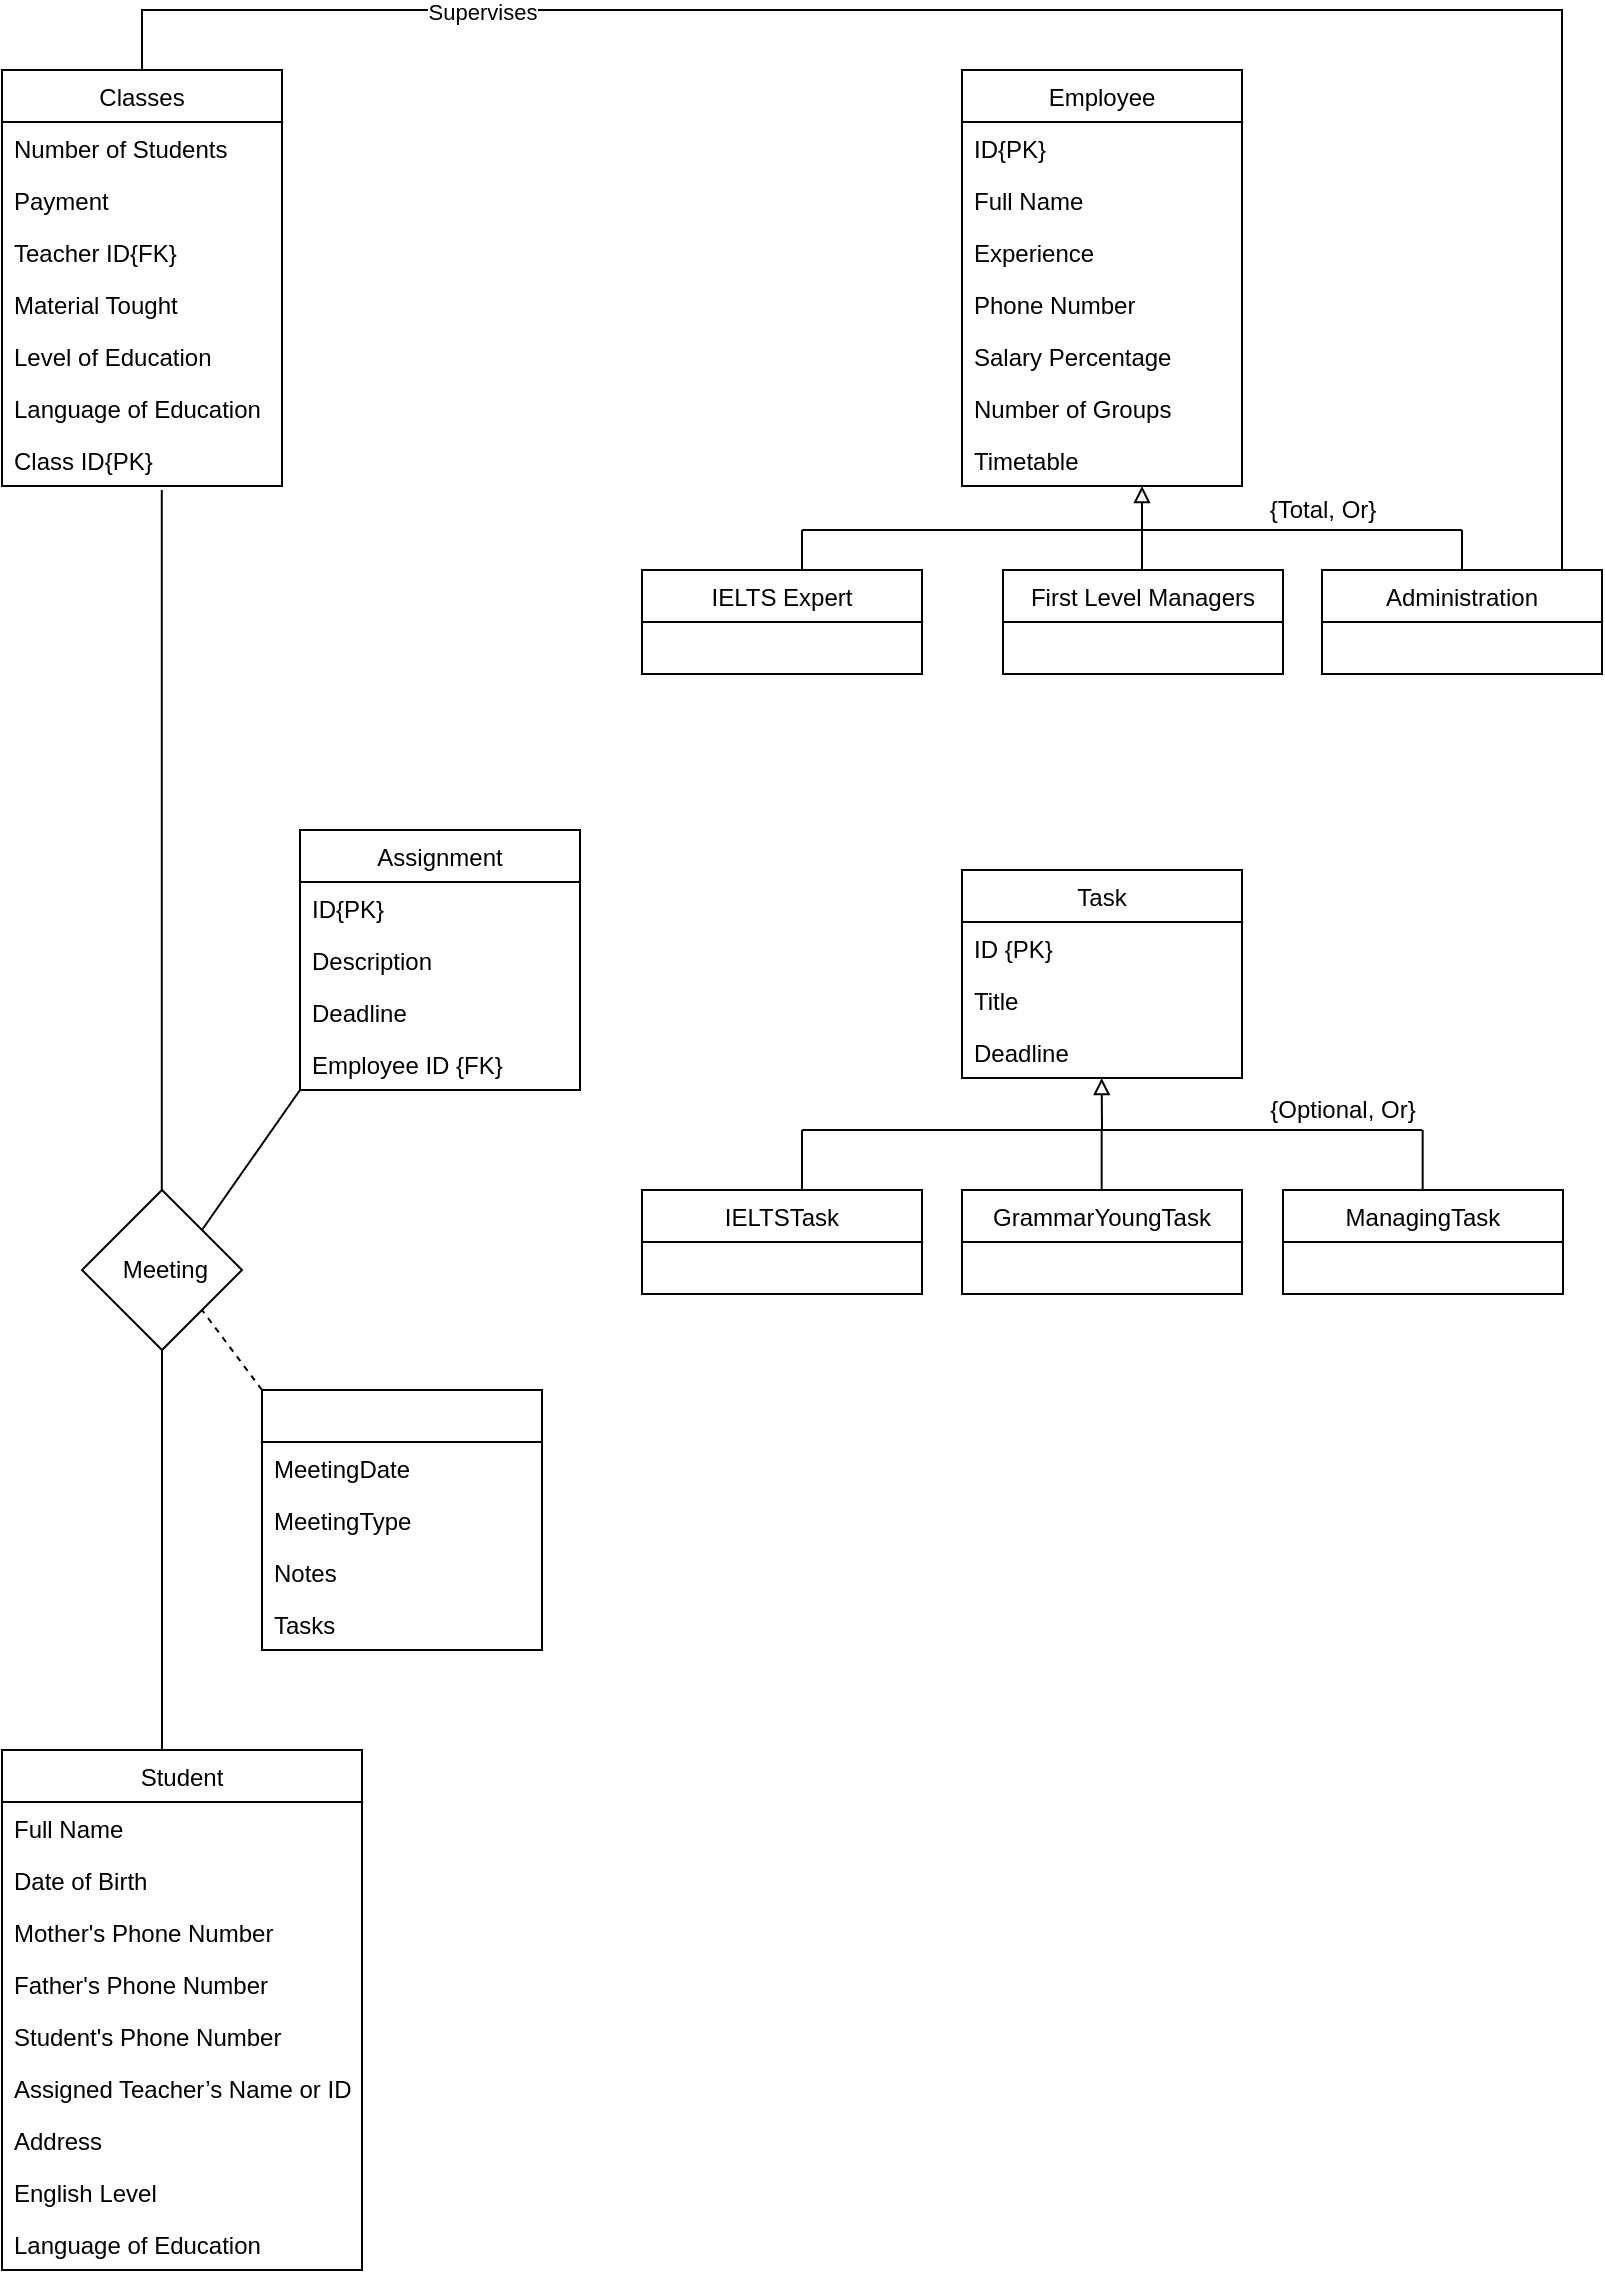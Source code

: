<mxfile version="15.3.7" type="github">
  <diagram id="M4Xhn0rBgPrTl_8bc3lY" name="Page-1">
    <mxGraphModel dx="2274" dy="750" grid="1" gridSize="10" guides="1" tooltips="1" connect="1" arrows="1" fold="1" page="1" pageScale="1" pageWidth="827" pageHeight="1169" math="0" shadow="0">
      <root>
        <mxCell id="0" />
        <mxCell id="1" parent="0" />
        <mxCell id="coNjwjQMjVHrAwpzzyyv-1" value="Student" style="swimlane;fontStyle=0;childLayout=stackLayout;horizontal=1;startSize=26;fillColor=none;horizontalStack=0;resizeParent=1;resizeParentMax=0;resizeLast=0;collapsible=1;marginBottom=0;" vertex="1" parent="1">
          <mxGeometry x="-800" y="880" width="180" height="260" as="geometry" />
        </mxCell>
        <mxCell id="coNjwjQMjVHrAwpzzyyv-2" value="Full Name" style="text;strokeColor=none;fillColor=none;align=left;verticalAlign=top;spacingLeft=4;spacingRight=4;overflow=hidden;rotatable=0;points=[[0,0.5],[1,0.5]];portConstraint=eastwest;" vertex="1" parent="coNjwjQMjVHrAwpzzyyv-1">
          <mxGeometry y="26" width="180" height="26" as="geometry" />
        </mxCell>
        <mxCell id="coNjwjQMjVHrAwpzzyyv-3" value="Date of Birth" style="text;strokeColor=none;fillColor=none;align=left;verticalAlign=top;spacingLeft=4;spacingRight=4;overflow=hidden;rotatable=0;points=[[0,0.5],[1,0.5]];portConstraint=eastwest;" vertex="1" parent="coNjwjQMjVHrAwpzzyyv-1">
          <mxGeometry y="52" width="180" height="26" as="geometry" />
        </mxCell>
        <mxCell id="coNjwjQMjVHrAwpzzyyv-4" value="Mother&#39;s Phone Number" style="text;strokeColor=none;fillColor=none;align=left;verticalAlign=top;spacingLeft=4;spacingRight=4;overflow=hidden;rotatable=0;points=[[0,0.5],[1,0.5]];portConstraint=eastwest;" vertex="1" parent="coNjwjQMjVHrAwpzzyyv-1">
          <mxGeometry y="78" width="180" height="26" as="geometry" />
        </mxCell>
        <mxCell id="coNjwjQMjVHrAwpzzyyv-5" value="Father&#39;s Phone Number" style="text;strokeColor=none;fillColor=none;align=left;verticalAlign=top;spacingLeft=4;spacingRight=4;overflow=hidden;rotatable=0;points=[[0,0.5],[1,0.5]];portConstraint=eastwest;" vertex="1" parent="coNjwjQMjVHrAwpzzyyv-1">
          <mxGeometry y="104" width="180" height="26" as="geometry" />
        </mxCell>
        <mxCell id="coNjwjQMjVHrAwpzzyyv-6" value="Student&#39;s Phone Number" style="text;strokeColor=none;fillColor=none;align=left;verticalAlign=top;spacingLeft=4;spacingRight=4;overflow=hidden;rotatable=0;points=[[0,0.5],[1,0.5]];portConstraint=eastwest;" vertex="1" parent="coNjwjQMjVHrAwpzzyyv-1">
          <mxGeometry y="130" width="180" height="26" as="geometry" />
        </mxCell>
        <mxCell id="coNjwjQMjVHrAwpzzyyv-7" value="Assigned Teacher’s Name or ID " style="text;strokeColor=none;fillColor=none;align=left;verticalAlign=top;spacingLeft=4;spacingRight=4;overflow=hidden;rotatable=0;points=[[0,0.5],[1,0.5]];portConstraint=eastwest;" vertex="1" parent="coNjwjQMjVHrAwpzzyyv-1">
          <mxGeometry y="156" width="180" height="26" as="geometry" />
        </mxCell>
        <mxCell id="coNjwjQMjVHrAwpzzyyv-8" value="Address" style="text;strokeColor=none;fillColor=none;align=left;verticalAlign=top;spacingLeft=4;spacingRight=4;overflow=hidden;rotatable=0;points=[[0,0.5],[1,0.5]];portConstraint=eastwest;" vertex="1" parent="coNjwjQMjVHrAwpzzyyv-1">
          <mxGeometry y="182" width="180" height="26" as="geometry" />
        </mxCell>
        <mxCell id="coNjwjQMjVHrAwpzzyyv-9" value="English Level" style="text;strokeColor=none;fillColor=none;align=left;verticalAlign=top;spacingLeft=4;spacingRight=4;overflow=hidden;rotatable=0;points=[[0,0.5],[1,0.5]];portConstraint=eastwest;" vertex="1" parent="coNjwjQMjVHrAwpzzyyv-1">
          <mxGeometry y="208" width="180" height="26" as="geometry" />
        </mxCell>
        <mxCell id="coNjwjQMjVHrAwpzzyyv-10" value="Language of Education" style="text;strokeColor=none;fillColor=none;align=left;verticalAlign=top;spacingLeft=4;spacingRight=4;overflow=hidden;rotatable=0;points=[[0,0.5],[1,0.5]];portConstraint=eastwest;" vertex="1" parent="coNjwjQMjVHrAwpzzyyv-1">
          <mxGeometry y="234" width="180" height="26" as="geometry" />
        </mxCell>
        <mxCell id="coNjwjQMjVHrAwpzzyyv-11" value="IELTSTask" style="swimlane;fontStyle=0;childLayout=stackLayout;horizontal=1;startSize=26;fillColor=none;horizontalStack=0;resizeParent=1;resizeParentMax=0;resizeLast=0;collapsible=1;marginBottom=0;" vertex="1" parent="1">
          <mxGeometry x="-480" y="600" width="140" height="52" as="geometry" />
        </mxCell>
        <mxCell id="coNjwjQMjVHrAwpzzyyv-15" value="GrammarYoungTask" style="swimlane;fontStyle=0;childLayout=stackLayout;horizontal=1;startSize=26;fillColor=none;horizontalStack=0;resizeParent=1;resizeParentMax=0;resizeLast=0;collapsible=1;marginBottom=0;" vertex="1" parent="1">
          <mxGeometry x="-320" y="600" width="140" height="52" as="geometry" />
        </mxCell>
        <mxCell id="coNjwjQMjVHrAwpzzyyv-16" value="ManagingTask" style="swimlane;fontStyle=0;childLayout=stackLayout;horizontal=1;startSize=26;fillColor=none;horizontalStack=0;resizeParent=1;resizeParentMax=0;resizeLast=0;collapsible=1;marginBottom=0;" vertex="1" parent="1">
          <mxGeometry x="-159.5" y="600" width="140" height="52" as="geometry" />
        </mxCell>
        <mxCell id="coNjwjQMjVHrAwpzzyyv-17" value="Task" style="swimlane;fontStyle=0;childLayout=stackLayout;horizontal=1;startSize=26;fillColor=none;horizontalStack=0;resizeParent=1;resizeParentMax=0;resizeLast=0;collapsible=1;marginBottom=0;" vertex="1" parent="1">
          <mxGeometry x="-320" y="440" width="140" height="104" as="geometry" />
        </mxCell>
        <mxCell id="coNjwjQMjVHrAwpzzyyv-18" value="ID {PK}" style="text;strokeColor=none;fillColor=none;align=left;verticalAlign=top;spacingLeft=4;spacingRight=4;overflow=hidden;rotatable=0;points=[[0,0.5],[1,0.5]];portConstraint=eastwest;" vertex="1" parent="coNjwjQMjVHrAwpzzyyv-17">
          <mxGeometry y="26" width="140" height="26" as="geometry" />
        </mxCell>
        <mxCell id="coNjwjQMjVHrAwpzzyyv-19" value="Title" style="text;strokeColor=none;fillColor=none;align=left;verticalAlign=top;spacingLeft=4;spacingRight=4;overflow=hidden;rotatable=0;points=[[0,0.5],[1,0.5]];portConstraint=eastwest;" vertex="1" parent="coNjwjQMjVHrAwpzzyyv-17">
          <mxGeometry y="52" width="140" height="26" as="geometry" />
        </mxCell>
        <mxCell id="coNjwjQMjVHrAwpzzyyv-20" value="Deadline" style="text;strokeColor=none;fillColor=none;align=left;verticalAlign=top;spacingLeft=4;spacingRight=4;overflow=hidden;rotatable=0;points=[[0,0.5],[1,0.5]];portConstraint=eastwest;" vertex="1" parent="coNjwjQMjVHrAwpzzyyv-17">
          <mxGeometry y="78" width="140" height="26" as="geometry" />
        </mxCell>
        <mxCell id="coNjwjQMjVHrAwpzzyyv-21" value="Employee" style="swimlane;fontStyle=0;childLayout=stackLayout;horizontal=1;startSize=26;fillColor=none;horizontalStack=0;resizeParent=1;resizeParentMax=0;resizeLast=0;collapsible=1;marginBottom=0;" vertex="1" parent="1">
          <mxGeometry x="-320" y="40" width="140" height="208" as="geometry" />
        </mxCell>
        <mxCell id="coNjwjQMjVHrAwpzzyyv-22" value="ID{PK}" style="text;strokeColor=none;fillColor=none;align=left;verticalAlign=top;spacingLeft=4;spacingRight=4;overflow=hidden;rotatable=0;points=[[0,0.5],[1,0.5]];portConstraint=eastwest;" vertex="1" parent="coNjwjQMjVHrAwpzzyyv-21">
          <mxGeometry y="26" width="140" height="26" as="geometry" />
        </mxCell>
        <mxCell id="coNjwjQMjVHrAwpzzyyv-23" value="Full Name" style="text;strokeColor=none;fillColor=none;align=left;verticalAlign=top;spacingLeft=4;spacingRight=4;overflow=hidden;rotatable=0;points=[[0,0.5],[1,0.5]];portConstraint=eastwest;" vertex="1" parent="coNjwjQMjVHrAwpzzyyv-21">
          <mxGeometry y="52" width="140" height="26" as="geometry" />
        </mxCell>
        <mxCell id="coNjwjQMjVHrAwpzzyyv-24" value="Experience" style="text;strokeColor=none;fillColor=none;align=left;verticalAlign=top;spacingLeft=4;spacingRight=4;overflow=hidden;rotatable=0;points=[[0,0.5],[1,0.5]];portConstraint=eastwest;" vertex="1" parent="coNjwjQMjVHrAwpzzyyv-21">
          <mxGeometry y="78" width="140" height="26" as="geometry" />
        </mxCell>
        <mxCell id="coNjwjQMjVHrAwpzzyyv-25" value="Phone Number" style="text;strokeColor=none;fillColor=none;align=left;verticalAlign=top;spacingLeft=4;spacingRight=4;overflow=hidden;rotatable=0;points=[[0,0.5],[1,0.5]];portConstraint=eastwest;" vertex="1" parent="coNjwjQMjVHrAwpzzyyv-21">
          <mxGeometry y="104" width="140" height="26" as="geometry" />
        </mxCell>
        <mxCell id="coNjwjQMjVHrAwpzzyyv-26" value="Salary Percentage" style="text;strokeColor=none;fillColor=none;align=left;verticalAlign=top;spacingLeft=4;spacingRight=4;overflow=hidden;rotatable=0;points=[[0,0.5],[1,0.5]];portConstraint=eastwest;" vertex="1" parent="coNjwjQMjVHrAwpzzyyv-21">
          <mxGeometry y="130" width="140" height="26" as="geometry" />
        </mxCell>
        <mxCell id="coNjwjQMjVHrAwpzzyyv-27" value="Number of Groups" style="text;strokeColor=none;fillColor=none;align=left;verticalAlign=top;spacingLeft=4;spacingRight=4;overflow=hidden;rotatable=0;points=[[0,0.5],[1,0.5]];portConstraint=eastwest;" vertex="1" parent="coNjwjQMjVHrAwpzzyyv-21">
          <mxGeometry y="156" width="140" height="26" as="geometry" />
        </mxCell>
        <mxCell id="coNjwjQMjVHrAwpzzyyv-28" value="Timetable" style="text;strokeColor=none;fillColor=none;align=left;verticalAlign=top;spacingLeft=4;spacingRight=4;overflow=hidden;rotatable=0;points=[[0,0.5],[1,0.5]];portConstraint=eastwest;" vertex="1" parent="coNjwjQMjVHrAwpzzyyv-21">
          <mxGeometry y="182" width="140" height="26" as="geometry" />
        </mxCell>
        <mxCell id="coNjwjQMjVHrAwpzzyyv-33" value="IELTS Expert" style="swimlane;fontStyle=0;childLayout=stackLayout;horizontal=1;startSize=26;fillColor=none;horizontalStack=0;resizeParent=1;resizeParentMax=0;resizeLast=0;collapsible=1;marginBottom=0;" vertex="1" parent="1">
          <mxGeometry x="-480" y="290" width="140" height="52" as="geometry" />
        </mxCell>
        <mxCell id="coNjwjQMjVHrAwpzzyyv-37" value="Administration" style="swimlane;fontStyle=0;childLayout=stackLayout;horizontal=1;startSize=26;fillColor=none;horizontalStack=0;resizeParent=1;resizeParentMax=0;resizeLast=0;collapsible=1;marginBottom=0;" vertex="1" parent="1">
          <mxGeometry x="-140" y="290" width="140" height="52" as="geometry" />
        </mxCell>
        <mxCell id="coNjwjQMjVHrAwpzzyyv-38" value="First Level Managers" style="swimlane;fontStyle=0;childLayout=stackLayout;horizontal=1;startSize=26;fillColor=none;horizontalStack=0;resizeParent=1;resizeParentMax=0;resizeLast=0;collapsible=1;marginBottom=0;" vertex="1" parent="1">
          <mxGeometry x="-299.5" y="290" width="140" height="52" as="geometry" />
        </mxCell>
        <mxCell id="coNjwjQMjVHrAwpzzyyv-79" style="edgeStyle=orthogonalEdgeStyle;rounded=0;orthogonalLoop=1;jettySize=auto;html=1;entryX=0.5;entryY=0;entryDx=0;entryDy=0;endArrow=none;endFill=0;" edge="1" parent="1" source="coNjwjQMjVHrAwpzzyyv-39" target="coNjwjQMjVHrAwpzzyyv-1">
          <mxGeometry relative="1" as="geometry">
            <Array as="points">
              <mxPoint x="-720" y="880" />
            </Array>
          </mxGeometry>
        </mxCell>
        <mxCell id="coNjwjQMjVHrAwpzzyyv-81" style="edgeStyle=orthogonalEdgeStyle;rounded=0;orthogonalLoop=1;jettySize=auto;html=1;endArrow=none;endFill=0;entryX=0.571;entryY=1.077;entryDx=0;entryDy=0;entryPerimeter=0;" edge="1" parent="1" source="coNjwjQMjVHrAwpzzyyv-39" target="coNjwjQMjVHrAwpzzyyv-54">
          <mxGeometry relative="1" as="geometry">
            <mxPoint x="-750" y="250" as="targetPoint" />
            <Array as="points">
              <mxPoint x="-720" y="250" />
            </Array>
          </mxGeometry>
        </mxCell>
        <mxCell id="coNjwjQMjVHrAwpzzyyv-39" value="&amp;nbsp;Meeting" style="rhombus;whiteSpace=wrap;html=1;" vertex="1" parent="1">
          <mxGeometry x="-760" y="600" width="80" height="80" as="geometry" />
        </mxCell>
        <mxCell id="coNjwjQMjVHrAwpzzyyv-41" value="" style="swimlane;fontStyle=0;childLayout=stackLayout;horizontal=1;startSize=26;fillColor=none;horizontalStack=0;resizeParent=1;resizeParentMax=0;resizeLast=0;collapsible=1;marginBottom=0;" vertex="1" parent="1">
          <mxGeometry x="-670" y="700" width="140" height="130" as="geometry" />
        </mxCell>
        <mxCell id="coNjwjQMjVHrAwpzzyyv-42" value="MeetingDate" style="text;strokeColor=none;fillColor=none;align=left;verticalAlign=top;spacingLeft=4;spacingRight=4;overflow=hidden;rotatable=0;points=[[0,0.5],[1,0.5]];portConstraint=eastwest;" vertex="1" parent="coNjwjQMjVHrAwpzzyyv-41">
          <mxGeometry y="26" width="140" height="26" as="geometry" />
        </mxCell>
        <mxCell id="coNjwjQMjVHrAwpzzyyv-43" value="MeetingType" style="text;strokeColor=none;fillColor=none;align=left;verticalAlign=top;spacingLeft=4;spacingRight=4;overflow=hidden;rotatable=0;points=[[0,0.5],[1,0.5]];portConstraint=eastwest;" vertex="1" parent="coNjwjQMjVHrAwpzzyyv-41">
          <mxGeometry y="52" width="140" height="26" as="geometry" />
        </mxCell>
        <mxCell id="coNjwjQMjVHrAwpzzyyv-44" value="Notes" style="text;strokeColor=none;fillColor=none;align=left;verticalAlign=top;spacingLeft=4;spacingRight=4;overflow=hidden;rotatable=0;points=[[0,0.5],[1,0.5]];portConstraint=eastwest;" vertex="1" parent="coNjwjQMjVHrAwpzzyyv-41">
          <mxGeometry y="78" width="140" height="26" as="geometry" />
        </mxCell>
        <mxCell id="coNjwjQMjVHrAwpzzyyv-45" value="Tasks" style="text;strokeColor=none;fillColor=none;align=left;verticalAlign=top;spacingLeft=4;spacingRight=4;overflow=hidden;rotatable=0;points=[[0,0.5],[1,0.5]];portConstraint=eastwest;" vertex="1" parent="coNjwjQMjVHrAwpzzyyv-41">
          <mxGeometry y="104" width="140" height="26" as="geometry" />
        </mxCell>
        <mxCell id="coNjwjQMjVHrAwpzzyyv-46" value="" style="endArrow=none;dashed=1;html=1;exitX=0;exitY=0;exitDx=0;exitDy=0;entryX=1;entryY=1;entryDx=0;entryDy=0;" edge="1" parent="1" source="coNjwjQMjVHrAwpzzyyv-41" target="coNjwjQMjVHrAwpzzyyv-39">
          <mxGeometry width="50" height="50" relative="1" as="geometry">
            <mxPoint x="-780" y="700" as="sourcePoint" />
            <mxPoint x="-730" y="650" as="targetPoint" />
          </mxGeometry>
        </mxCell>
        <mxCell id="coNjwjQMjVHrAwpzzyyv-77" style="edgeStyle=orthogonalEdgeStyle;rounded=0;orthogonalLoop=1;jettySize=auto;html=1;endArrow=none;endFill=0;" edge="1" parent="1" source="coNjwjQMjVHrAwpzzyyv-47">
          <mxGeometry relative="1" as="geometry">
            <mxPoint x="-20" y="290" as="targetPoint" />
            <Array as="points">
              <mxPoint x="-730" y="10" />
              <mxPoint x="-20" y="10" />
            </Array>
          </mxGeometry>
        </mxCell>
        <mxCell id="coNjwjQMjVHrAwpzzyyv-78" value="Supervises" style="edgeLabel;html=1;align=center;verticalAlign=middle;resizable=0;points=[];" vertex="1" connectable="0" parent="coNjwjQMjVHrAwpzzyyv-77">
          <mxGeometry x="-0.609" y="-1" relative="1" as="geometry">
            <mxPoint as="offset" />
          </mxGeometry>
        </mxCell>
        <mxCell id="coNjwjQMjVHrAwpzzyyv-47" value="Classes" style="swimlane;fontStyle=0;childLayout=stackLayout;horizontal=1;startSize=26;fillColor=none;horizontalStack=0;resizeParent=1;resizeParentMax=0;resizeLast=0;collapsible=1;marginBottom=0;" vertex="1" parent="1">
          <mxGeometry x="-800" y="40" width="140" height="208" as="geometry" />
        </mxCell>
        <mxCell id="coNjwjQMjVHrAwpzzyyv-48" value="Number of Students" style="text;strokeColor=none;fillColor=none;align=left;verticalAlign=top;spacingLeft=4;spacingRight=4;overflow=hidden;rotatable=0;points=[[0,0.5],[1,0.5]];portConstraint=eastwest;" vertex="1" parent="coNjwjQMjVHrAwpzzyyv-47">
          <mxGeometry y="26" width="140" height="26" as="geometry" />
        </mxCell>
        <mxCell id="coNjwjQMjVHrAwpzzyyv-49" value="Payment" style="text;strokeColor=none;fillColor=none;align=left;verticalAlign=top;spacingLeft=4;spacingRight=4;overflow=hidden;rotatable=0;points=[[0,0.5],[1,0.5]];portConstraint=eastwest;" vertex="1" parent="coNjwjQMjVHrAwpzzyyv-47">
          <mxGeometry y="52" width="140" height="26" as="geometry" />
        </mxCell>
        <mxCell id="coNjwjQMjVHrAwpzzyyv-50" value="Teacher ID{FK}" style="text;strokeColor=none;fillColor=none;align=left;verticalAlign=top;spacingLeft=4;spacingRight=4;overflow=hidden;rotatable=0;points=[[0,0.5],[1,0.5]];portConstraint=eastwest;" vertex="1" parent="coNjwjQMjVHrAwpzzyyv-47">
          <mxGeometry y="78" width="140" height="26" as="geometry" />
        </mxCell>
        <mxCell id="coNjwjQMjVHrAwpzzyyv-51" value="Material Tought" style="text;strokeColor=none;fillColor=none;align=left;verticalAlign=top;spacingLeft=4;spacingRight=4;overflow=hidden;rotatable=0;points=[[0,0.5],[1,0.5]];portConstraint=eastwest;" vertex="1" parent="coNjwjQMjVHrAwpzzyyv-47">
          <mxGeometry y="104" width="140" height="26" as="geometry" />
        </mxCell>
        <mxCell id="coNjwjQMjVHrAwpzzyyv-52" value="Level of Education" style="text;strokeColor=none;fillColor=none;align=left;verticalAlign=top;spacingLeft=4;spacingRight=4;overflow=hidden;rotatable=0;points=[[0,0.5],[1,0.5]];portConstraint=eastwest;" vertex="1" parent="coNjwjQMjVHrAwpzzyyv-47">
          <mxGeometry y="130" width="140" height="26" as="geometry" />
        </mxCell>
        <mxCell id="coNjwjQMjVHrAwpzzyyv-53" value="Language of Education" style="text;strokeColor=none;fillColor=none;align=left;verticalAlign=top;spacingLeft=4;spacingRight=4;overflow=hidden;rotatable=0;points=[[0,0.5],[1,0.5]];portConstraint=eastwest;" vertex="1" parent="coNjwjQMjVHrAwpzzyyv-47">
          <mxGeometry y="156" width="140" height="26" as="geometry" />
        </mxCell>
        <mxCell id="coNjwjQMjVHrAwpzzyyv-54" value="Class ID{PK}" style="text;strokeColor=none;fillColor=none;align=left;verticalAlign=top;spacingLeft=4;spacingRight=4;overflow=hidden;rotatable=0;points=[[0,0.5],[1,0.5]];portConstraint=eastwest;" vertex="1" parent="coNjwjQMjVHrAwpzzyyv-47">
          <mxGeometry y="182" width="140" height="26" as="geometry" />
        </mxCell>
        <mxCell id="coNjwjQMjVHrAwpzzyyv-55" value="Assignment" style="swimlane;fontStyle=0;childLayout=stackLayout;horizontal=1;startSize=26;fillColor=none;horizontalStack=0;resizeParent=1;resizeParentMax=0;resizeLast=0;collapsible=1;marginBottom=0;" vertex="1" parent="1">
          <mxGeometry x="-651" y="420" width="140" height="130" as="geometry" />
        </mxCell>
        <mxCell id="coNjwjQMjVHrAwpzzyyv-56" value="ID{PK}" style="text;strokeColor=none;fillColor=none;align=left;verticalAlign=top;spacingLeft=4;spacingRight=4;overflow=hidden;rotatable=0;points=[[0,0.5],[1,0.5]];portConstraint=eastwest;" vertex="1" parent="coNjwjQMjVHrAwpzzyyv-55">
          <mxGeometry y="26" width="140" height="26" as="geometry" />
        </mxCell>
        <mxCell id="coNjwjQMjVHrAwpzzyyv-57" value="Description" style="text;strokeColor=none;fillColor=none;align=left;verticalAlign=top;spacingLeft=4;spacingRight=4;overflow=hidden;rotatable=0;points=[[0,0.5],[1,0.5]];portConstraint=eastwest;" vertex="1" parent="coNjwjQMjVHrAwpzzyyv-55">
          <mxGeometry y="52" width="140" height="26" as="geometry" />
        </mxCell>
        <mxCell id="coNjwjQMjVHrAwpzzyyv-58" value="Deadline" style="text;strokeColor=none;fillColor=none;align=left;verticalAlign=top;spacingLeft=4;spacingRight=4;overflow=hidden;rotatable=0;points=[[0,0.5],[1,0.5]];portConstraint=eastwest;" vertex="1" parent="coNjwjQMjVHrAwpzzyyv-55">
          <mxGeometry y="78" width="140" height="26" as="geometry" />
        </mxCell>
        <mxCell id="coNjwjQMjVHrAwpzzyyv-59" value="Employee ID {FK}" style="text;strokeColor=none;fillColor=none;align=left;verticalAlign=top;spacingLeft=4;spacingRight=4;overflow=hidden;rotatable=0;points=[[0,0.5],[1,0.5]];portConstraint=eastwest;" vertex="1" parent="coNjwjQMjVHrAwpzzyyv-55">
          <mxGeometry y="104" width="140" height="26" as="geometry" />
        </mxCell>
        <mxCell id="coNjwjQMjVHrAwpzzyyv-60" value="" style="endArrow=none;html=1;exitX=1;exitY=0;exitDx=0;exitDy=0;" edge="1" parent="1" source="coNjwjQMjVHrAwpzzyyv-39">
          <mxGeometry width="50" height="50" relative="1" as="geometry">
            <mxPoint x="-1021" y="720" as="sourcePoint" />
            <mxPoint x="-651" y="550" as="targetPoint" />
          </mxGeometry>
        </mxCell>
        <mxCell id="coNjwjQMjVHrAwpzzyyv-64" value="" style="endArrow=none;html=1;" edge="1" parent="1">
          <mxGeometry width="50" height="50" relative="1" as="geometry">
            <mxPoint x="-400" y="570" as="sourcePoint" />
            <mxPoint x="-90" y="570" as="targetPoint" />
          </mxGeometry>
        </mxCell>
        <mxCell id="coNjwjQMjVHrAwpzzyyv-65" value="" style="endArrow=none;html=1;" edge="1" parent="1">
          <mxGeometry width="50" height="50" relative="1" as="geometry">
            <mxPoint x="-400" y="600" as="sourcePoint" />
            <mxPoint x="-400" y="570" as="targetPoint" />
          </mxGeometry>
        </mxCell>
        <mxCell id="coNjwjQMjVHrAwpzzyyv-66" value="" style="endArrow=none;html=1;" edge="1" parent="1">
          <mxGeometry width="50" height="50" relative="1" as="geometry">
            <mxPoint x="-250.17" y="600" as="sourcePoint" />
            <mxPoint x="-250.17" y="570" as="targetPoint" />
          </mxGeometry>
        </mxCell>
        <mxCell id="coNjwjQMjVHrAwpzzyyv-67" value="" style="endArrow=none;html=1;" edge="1" parent="1">
          <mxGeometry width="50" height="50" relative="1" as="geometry">
            <mxPoint x="-89.67" y="600" as="sourcePoint" />
            <mxPoint x="-89.67" y="570" as="targetPoint" />
          </mxGeometry>
        </mxCell>
        <mxCell id="coNjwjQMjVHrAwpzzyyv-68" value="" style="endArrow=block;html=1;endFill=0;" edge="1" parent="1">
          <mxGeometry width="50" height="50" relative="1" as="geometry">
            <mxPoint x="-250" y="570" as="sourcePoint" />
            <mxPoint x="-250.17" y="544" as="targetPoint" />
          </mxGeometry>
        </mxCell>
        <mxCell id="coNjwjQMjVHrAwpzzyyv-69" value="{Optional, Or}" style="text;html=1;align=center;verticalAlign=middle;resizable=0;points=[];autosize=1;strokeColor=none;fillColor=none;" vertex="1" parent="1">
          <mxGeometry x="-175" y="550" width="90" height="20" as="geometry" />
        </mxCell>
        <mxCell id="coNjwjQMjVHrAwpzzyyv-70" value="" style="endArrow=none;html=1;" edge="1" parent="1">
          <mxGeometry width="50" height="50" relative="1" as="geometry">
            <mxPoint x="-400" y="270" as="sourcePoint" />
            <mxPoint x="-70" y="270" as="targetPoint" />
          </mxGeometry>
        </mxCell>
        <mxCell id="coNjwjQMjVHrAwpzzyyv-71" value="" style="endArrow=none;html=1;" edge="1" parent="1">
          <mxGeometry width="50" height="50" relative="1" as="geometry">
            <mxPoint x="-400" y="290" as="sourcePoint" />
            <mxPoint x="-400" y="270" as="targetPoint" />
          </mxGeometry>
        </mxCell>
        <mxCell id="coNjwjQMjVHrAwpzzyyv-72" value="" style="endArrow=none;html=1;" edge="1" parent="1">
          <mxGeometry width="50" height="50" relative="1" as="geometry">
            <mxPoint x="-230" y="290" as="sourcePoint" />
            <mxPoint x="-230" y="270" as="targetPoint" />
          </mxGeometry>
        </mxCell>
        <mxCell id="coNjwjQMjVHrAwpzzyyv-73" value="" style="endArrow=none;html=1;" edge="1" parent="1">
          <mxGeometry width="50" height="50" relative="1" as="geometry">
            <mxPoint x="-70" y="290" as="sourcePoint" />
            <mxPoint x="-70" y="270" as="targetPoint" />
          </mxGeometry>
        </mxCell>
        <mxCell id="coNjwjQMjVHrAwpzzyyv-74" value="" style="endArrow=block;html=1;endFill=0;" edge="1" parent="1">
          <mxGeometry width="50" height="50" relative="1" as="geometry">
            <mxPoint x="-230" y="280" as="sourcePoint" />
            <mxPoint x="-230" y="248" as="targetPoint" />
          </mxGeometry>
        </mxCell>
        <mxCell id="coNjwjQMjVHrAwpzzyyv-75" value="{Total, Or}" style="text;html=1;align=center;verticalAlign=middle;resizable=0;points=[];autosize=1;strokeColor=none;fillColor=none;" vertex="1" parent="1">
          <mxGeometry x="-175" y="250" width="70" height="20" as="geometry" />
        </mxCell>
      </root>
    </mxGraphModel>
  </diagram>
</mxfile>
